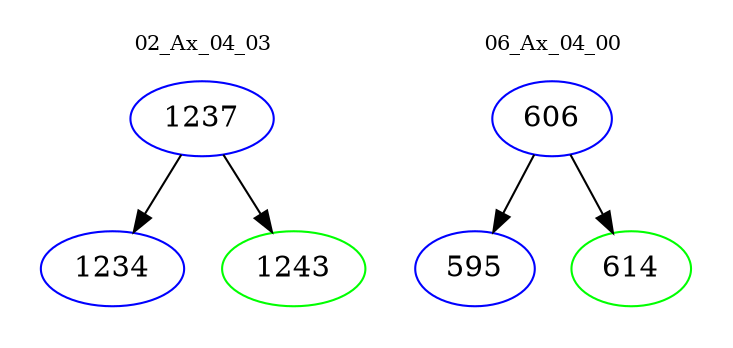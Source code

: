 digraph{
subgraph cluster_0 {
color = white
label = "02_Ax_04_03";
fontsize=10;
T0_1237 [label="1237", color="blue"]
T0_1237 -> T0_1234 [color="black"]
T0_1234 [label="1234", color="blue"]
T0_1237 -> T0_1243 [color="black"]
T0_1243 [label="1243", color="green"]
}
subgraph cluster_1 {
color = white
label = "06_Ax_04_00";
fontsize=10;
T1_606 [label="606", color="blue"]
T1_606 -> T1_595 [color="black"]
T1_595 [label="595", color="blue"]
T1_606 -> T1_614 [color="black"]
T1_614 [label="614", color="green"]
}
}
